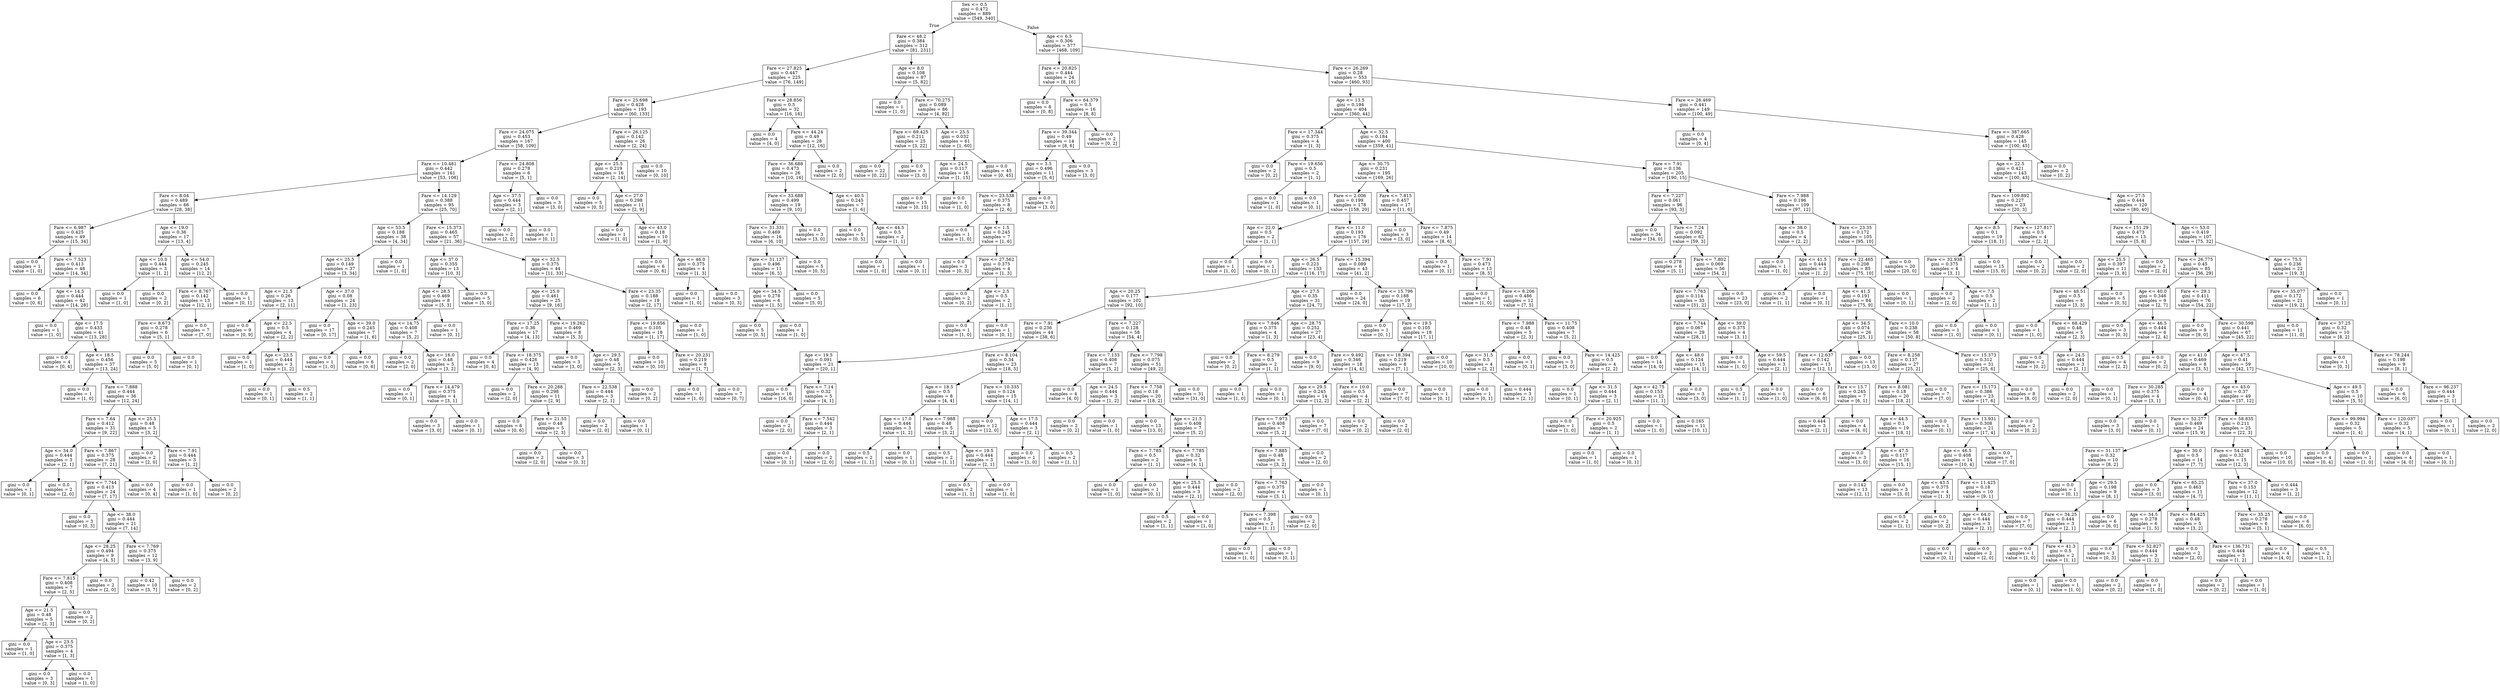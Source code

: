 digraph Tree {
node [shape=box] ;
0 [label="Sex <= 0.5\ngini = 0.472\nsamples = 889\nvalue = [549, 340]"] ;
1 [label="Fare <= 48.2\ngini = 0.384\nsamples = 312\nvalue = [81, 231]"] ;
0 -> 1 [labeldistance=2.5, labelangle=45, headlabel="True"] ;
2 [label="Fare <= 27.825\ngini = 0.447\nsamples = 225\nvalue = [76, 149]"] ;
1 -> 2 ;
3 [label="Fare <= 25.698\ngini = 0.428\nsamples = 193\nvalue = [60, 133]"] ;
2 -> 3 ;
4 [label="Fare <= 24.075\ngini = 0.453\nsamples = 167\nvalue = [58, 109]"] ;
3 -> 4 ;
5 [label="Fare <= 10.481\ngini = 0.442\nsamples = 161\nvalue = [53, 108]"] ;
4 -> 5 ;
6 [label="Fare <= 8.04\ngini = 0.489\nsamples = 66\nvalue = [28, 38]"] ;
5 -> 6 ;
7 [label="Fare <= 6.987\ngini = 0.425\nsamples = 49\nvalue = [15, 34]"] ;
6 -> 7 ;
8 [label="gini = 0.0\nsamples = 1\nvalue = [1, 0]"] ;
7 -> 8 ;
9 [label="Fare <= 7.523\ngini = 0.413\nsamples = 48\nvalue = [14, 34]"] ;
7 -> 9 ;
10 [label="gini = 0.0\nsamples = 6\nvalue = [0, 6]"] ;
9 -> 10 ;
11 [label="Age <= 14.5\ngini = 0.444\nsamples = 42\nvalue = [14, 28]"] ;
9 -> 11 ;
12 [label="gini = 0.0\nsamples = 1\nvalue = [1, 0]"] ;
11 -> 12 ;
13 [label="Age <= 17.5\ngini = 0.433\nsamples = 41\nvalue = [13, 28]"] ;
11 -> 13 ;
14 [label="gini = 0.0\nsamples = 4\nvalue = [0, 4]"] ;
13 -> 14 ;
15 [label="Age <= 18.5\ngini = 0.456\nsamples = 37\nvalue = [13, 24]"] ;
13 -> 15 ;
16 [label="gini = 0.0\nsamples = 1\nvalue = [1, 0]"] ;
15 -> 16 ;
17 [label="Fare <= 7.888\ngini = 0.444\nsamples = 36\nvalue = [12, 24]"] ;
15 -> 17 ;
18 [label="Fare <= 7.64\ngini = 0.412\nsamples = 31\nvalue = [9, 22]"] ;
17 -> 18 ;
19 [label="Age <= 34.0\ngini = 0.444\nsamples = 3\nvalue = [2, 1]"] ;
18 -> 19 ;
20 [label="gini = 0.0\nsamples = 1\nvalue = [0, 1]"] ;
19 -> 20 ;
21 [label="gini = 0.0\nsamples = 2\nvalue = [2, 0]"] ;
19 -> 21 ;
22 [label="Fare <= 7.867\ngini = 0.375\nsamples = 28\nvalue = [7, 21]"] ;
18 -> 22 ;
23 [label="Fare <= 7.744\ngini = 0.413\nsamples = 24\nvalue = [7, 17]"] ;
22 -> 23 ;
24 [label="gini = 0.0\nsamples = 3\nvalue = [0, 3]"] ;
23 -> 24 ;
25 [label="Age <= 38.0\ngini = 0.444\nsamples = 21\nvalue = [7, 14]"] ;
23 -> 25 ;
26 [label="Age <= 28.25\ngini = 0.494\nsamples = 9\nvalue = [4, 5]"] ;
25 -> 26 ;
27 [label="Fare <= 7.815\ngini = 0.408\nsamples = 7\nvalue = [2, 5]"] ;
26 -> 27 ;
28 [label="Age <= 21.5\ngini = 0.48\nsamples = 5\nvalue = [2, 3]"] ;
27 -> 28 ;
29 [label="gini = 0.0\nsamples = 1\nvalue = [1, 0]"] ;
28 -> 29 ;
30 [label="Age <= 23.5\ngini = 0.375\nsamples = 4\nvalue = [1, 3]"] ;
28 -> 30 ;
31 [label="gini = 0.0\nsamples = 3\nvalue = [0, 3]"] ;
30 -> 31 ;
32 [label="gini = 0.0\nsamples = 1\nvalue = [1, 0]"] ;
30 -> 32 ;
33 [label="gini = 0.0\nsamples = 2\nvalue = [0, 2]"] ;
27 -> 33 ;
34 [label="gini = 0.0\nsamples = 2\nvalue = [2, 0]"] ;
26 -> 34 ;
35 [label="Fare <= 7.769\ngini = 0.375\nsamples = 12\nvalue = [3, 9]"] ;
25 -> 35 ;
36 [label="gini = 0.42\nsamples = 10\nvalue = [3, 7]"] ;
35 -> 36 ;
37 [label="gini = 0.0\nsamples = 2\nvalue = [0, 2]"] ;
35 -> 37 ;
38 [label="gini = 0.0\nsamples = 4\nvalue = [0, 4]"] ;
22 -> 38 ;
39 [label="Age <= 25.5\ngini = 0.48\nsamples = 5\nvalue = [3, 2]"] ;
17 -> 39 ;
40 [label="gini = 0.0\nsamples = 2\nvalue = [2, 0]"] ;
39 -> 40 ;
41 [label="Fare <= 7.91\ngini = 0.444\nsamples = 3\nvalue = [1, 2]"] ;
39 -> 41 ;
42 [label="gini = 0.0\nsamples = 1\nvalue = [1, 0]"] ;
41 -> 42 ;
43 [label="gini = 0.0\nsamples = 2\nvalue = [0, 2]"] ;
41 -> 43 ;
44 [label="Age <= 19.0\ngini = 0.36\nsamples = 17\nvalue = [13, 4]"] ;
6 -> 44 ;
45 [label="Age <= 10.0\ngini = 0.444\nsamples = 3\nvalue = [1, 2]"] ;
44 -> 45 ;
46 [label="gini = 0.0\nsamples = 1\nvalue = [1, 0]"] ;
45 -> 46 ;
47 [label="gini = 0.0\nsamples = 2\nvalue = [0, 2]"] ;
45 -> 47 ;
48 [label="Age <= 54.0\ngini = 0.245\nsamples = 14\nvalue = [12, 2]"] ;
44 -> 48 ;
49 [label="Fare <= 8.767\ngini = 0.142\nsamples = 13\nvalue = [12, 1]"] ;
48 -> 49 ;
50 [label="Fare <= 8.673\ngini = 0.278\nsamples = 6\nvalue = [5, 1]"] ;
49 -> 50 ;
51 [label="gini = 0.0\nsamples = 5\nvalue = [5, 0]"] ;
50 -> 51 ;
52 [label="gini = 0.0\nsamples = 1\nvalue = [0, 1]"] ;
50 -> 52 ;
53 [label="gini = 0.0\nsamples = 7\nvalue = [7, 0]"] ;
49 -> 53 ;
54 [label="gini = 0.0\nsamples = 1\nvalue = [0, 1]"] ;
48 -> 54 ;
55 [label="Fare <= 14.129\ngini = 0.388\nsamples = 95\nvalue = [25, 70]"] ;
5 -> 55 ;
56 [label="Age <= 53.5\ngini = 0.188\nsamples = 38\nvalue = [4, 34]"] ;
55 -> 56 ;
57 [label="Age <= 25.5\ngini = 0.149\nsamples = 37\nvalue = [3, 34]"] ;
56 -> 57 ;
58 [label="Age <= 21.5\ngini = 0.26\nsamples = 13\nvalue = [2, 11]"] ;
57 -> 58 ;
59 [label="gini = 0.0\nsamples = 9\nvalue = [0, 9]"] ;
58 -> 59 ;
60 [label="Age <= 22.5\ngini = 0.5\nsamples = 4\nvalue = [2, 2]"] ;
58 -> 60 ;
61 [label="gini = 0.0\nsamples = 1\nvalue = [1, 0]"] ;
60 -> 61 ;
62 [label="Age <= 23.5\ngini = 0.444\nsamples = 3\nvalue = [1, 2]"] ;
60 -> 62 ;
63 [label="gini = 0.0\nsamples = 1\nvalue = [0, 1]"] ;
62 -> 63 ;
64 [label="gini = 0.5\nsamples = 2\nvalue = [1, 1]"] ;
62 -> 64 ;
65 [label="Age <= 37.0\ngini = 0.08\nsamples = 24\nvalue = [1, 23]"] ;
57 -> 65 ;
66 [label="gini = 0.0\nsamples = 17\nvalue = [0, 17]"] ;
65 -> 66 ;
67 [label="Age <= 39.0\ngini = 0.245\nsamples = 7\nvalue = [1, 6]"] ;
65 -> 67 ;
68 [label="gini = 0.0\nsamples = 1\nvalue = [1, 0]"] ;
67 -> 68 ;
69 [label="gini = 0.0\nsamples = 6\nvalue = [0, 6]"] ;
67 -> 69 ;
70 [label="gini = 0.0\nsamples = 1\nvalue = [1, 0]"] ;
56 -> 70 ;
71 [label="Fare <= 15.373\ngini = 0.465\nsamples = 57\nvalue = [21, 36]"] ;
55 -> 71 ;
72 [label="Age <= 37.0\ngini = 0.355\nsamples = 13\nvalue = [10, 3]"] ;
71 -> 72 ;
73 [label="Age <= 28.5\ngini = 0.469\nsamples = 8\nvalue = [5, 3]"] ;
72 -> 73 ;
74 [label="Age <= 14.75\ngini = 0.408\nsamples = 7\nvalue = [5, 2]"] ;
73 -> 74 ;
75 [label="gini = 0.0\nsamples = 2\nvalue = [2, 0]"] ;
74 -> 75 ;
76 [label="Age <= 16.0\ngini = 0.48\nsamples = 5\nvalue = [3, 2]"] ;
74 -> 76 ;
77 [label="gini = 0.0\nsamples = 1\nvalue = [0, 1]"] ;
76 -> 77 ;
78 [label="Fare <= 14.479\ngini = 0.375\nsamples = 4\nvalue = [3, 1]"] ;
76 -> 78 ;
79 [label="gini = 0.0\nsamples = 3\nvalue = [3, 0]"] ;
78 -> 79 ;
80 [label="gini = 0.0\nsamples = 1\nvalue = [0, 1]"] ;
78 -> 80 ;
81 [label="gini = 0.0\nsamples = 1\nvalue = [0, 1]"] ;
73 -> 81 ;
82 [label="gini = 0.0\nsamples = 5\nvalue = [5, 0]"] ;
72 -> 82 ;
83 [label="Age <= 32.5\ngini = 0.375\nsamples = 44\nvalue = [11, 33]"] ;
71 -> 83 ;
84 [label="Age <= 25.0\ngini = 0.461\nsamples = 25\nvalue = [9, 16]"] ;
83 -> 84 ;
85 [label="Fare <= 17.25\ngini = 0.36\nsamples = 17\nvalue = [4, 13]"] ;
84 -> 85 ;
86 [label="gini = 0.0\nsamples = 4\nvalue = [0, 4]"] ;
85 -> 86 ;
87 [label="Fare <= 18.375\ngini = 0.426\nsamples = 13\nvalue = [4, 9]"] ;
85 -> 87 ;
88 [label="gini = 0.0\nsamples = 2\nvalue = [2, 0]"] ;
87 -> 88 ;
89 [label="Fare <= 20.288\ngini = 0.298\nsamples = 11\nvalue = [2, 9]"] ;
87 -> 89 ;
90 [label="gini = 0.0\nsamples = 6\nvalue = [0, 6]"] ;
89 -> 90 ;
91 [label="Fare <= 21.55\ngini = 0.48\nsamples = 5\nvalue = [2, 3]"] ;
89 -> 91 ;
92 [label="gini = 0.0\nsamples = 2\nvalue = [2, 0]"] ;
91 -> 92 ;
93 [label="gini = 0.0\nsamples = 3\nvalue = [0, 3]"] ;
91 -> 93 ;
94 [label="Fare <= 19.262\ngini = 0.469\nsamples = 8\nvalue = [5, 3]"] ;
84 -> 94 ;
95 [label="gini = 0.0\nsamples = 3\nvalue = [3, 0]"] ;
94 -> 95 ;
96 [label="Age <= 29.5\ngini = 0.48\nsamples = 5\nvalue = [2, 3]"] ;
94 -> 96 ;
97 [label="Fare <= 22.538\ngini = 0.444\nsamples = 3\nvalue = [2, 1]"] ;
96 -> 97 ;
98 [label="gini = 0.0\nsamples = 2\nvalue = [2, 0]"] ;
97 -> 98 ;
99 [label="gini = 0.0\nsamples = 1\nvalue = [0, 1]"] ;
97 -> 99 ;
100 [label="gini = 0.0\nsamples = 2\nvalue = [0, 2]"] ;
96 -> 100 ;
101 [label="Fare <= 23.35\ngini = 0.188\nsamples = 19\nvalue = [2, 17]"] ;
83 -> 101 ;
102 [label="Fare <= 19.856\ngini = 0.105\nsamples = 18\nvalue = [1, 17]"] ;
101 -> 102 ;
103 [label="gini = 0.0\nsamples = 10\nvalue = [0, 10]"] ;
102 -> 103 ;
104 [label="Fare <= 20.231\ngini = 0.219\nsamples = 8\nvalue = [1, 7]"] ;
102 -> 104 ;
105 [label="gini = 0.0\nsamples = 1\nvalue = [1, 0]"] ;
104 -> 105 ;
106 [label="gini = 0.0\nsamples = 7\nvalue = [0, 7]"] ;
104 -> 106 ;
107 [label="gini = 0.0\nsamples = 1\nvalue = [1, 0]"] ;
101 -> 107 ;
108 [label="Fare <= 24.808\ngini = 0.278\nsamples = 6\nvalue = [5, 1]"] ;
4 -> 108 ;
109 [label="Age <= 37.5\ngini = 0.444\nsamples = 3\nvalue = [2, 1]"] ;
108 -> 109 ;
110 [label="gini = 0.0\nsamples = 2\nvalue = [2, 0]"] ;
109 -> 110 ;
111 [label="gini = 0.0\nsamples = 1\nvalue = [0, 1]"] ;
109 -> 111 ;
112 [label="gini = 0.0\nsamples = 3\nvalue = [3, 0]"] ;
108 -> 112 ;
113 [label="Fare <= 26.125\ngini = 0.142\nsamples = 26\nvalue = [2, 24]"] ;
3 -> 113 ;
114 [label="Age <= 25.5\ngini = 0.219\nsamples = 16\nvalue = [2, 14]"] ;
113 -> 114 ;
115 [label="gini = 0.0\nsamples = 5\nvalue = [0, 5]"] ;
114 -> 115 ;
116 [label="Age <= 27.0\ngini = 0.298\nsamples = 11\nvalue = [2, 9]"] ;
114 -> 116 ;
117 [label="gini = 0.0\nsamples = 1\nvalue = [1, 0]"] ;
116 -> 117 ;
118 [label="Age <= 43.0\ngini = 0.18\nsamples = 10\nvalue = [1, 9]"] ;
116 -> 118 ;
119 [label="gini = 0.0\nsamples = 6\nvalue = [0, 6]"] ;
118 -> 119 ;
120 [label="Age <= 46.0\ngini = 0.375\nsamples = 4\nvalue = [1, 3]"] ;
118 -> 120 ;
121 [label="gini = 0.0\nsamples = 1\nvalue = [1, 0]"] ;
120 -> 121 ;
122 [label="gini = 0.0\nsamples = 3\nvalue = [0, 3]"] ;
120 -> 122 ;
123 [label="gini = 0.0\nsamples = 10\nvalue = [0, 10]"] ;
113 -> 123 ;
124 [label="Fare <= 28.856\ngini = 0.5\nsamples = 32\nvalue = [16, 16]"] ;
2 -> 124 ;
125 [label="gini = 0.0\nsamples = 4\nvalue = [4, 0]"] ;
124 -> 125 ;
126 [label="Fare <= 44.24\ngini = 0.49\nsamples = 28\nvalue = [12, 16]"] ;
124 -> 126 ;
127 [label="Fare <= 36.688\ngini = 0.473\nsamples = 26\nvalue = [10, 16]"] ;
126 -> 127 ;
128 [label="Fare <= 33.688\ngini = 0.499\nsamples = 19\nvalue = [9, 10]"] ;
127 -> 128 ;
129 [label="Fare <= 31.331\ngini = 0.469\nsamples = 16\nvalue = [6, 10]"] ;
128 -> 129 ;
130 [label="Fare <= 31.137\ngini = 0.496\nsamples = 11\nvalue = [6, 5]"] ;
129 -> 130 ;
131 [label="Age <= 34.5\ngini = 0.278\nsamples = 6\nvalue = [1, 5]"] ;
130 -> 131 ;
132 [label="gini = 0.0\nsamples = 5\nvalue = [0, 5]"] ;
131 -> 132 ;
133 [label="gini = 0.0\nsamples = 1\nvalue = [1, 0]"] ;
131 -> 133 ;
134 [label="gini = 0.0\nsamples = 5\nvalue = [5, 0]"] ;
130 -> 134 ;
135 [label="gini = 0.0\nsamples = 5\nvalue = [0, 5]"] ;
129 -> 135 ;
136 [label="gini = 0.0\nsamples = 3\nvalue = [3, 0]"] ;
128 -> 136 ;
137 [label="Age <= 40.5\ngini = 0.245\nsamples = 7\nvalue = [1, 6]"] ;
127 -> 137 ;
138 [label="gini = 0.0\nsamples = 5\nvalue = [0, 5]"] ;
137 -> 138 ;
139 [label="Age <= 44.5\ngini = 0.5\nsamples = 2\nvalue = [1, 1]"] ;
137 -> 139 ;
140 [label="gini = 0.0\nsamples = 1\nvalue = [1, 0]"] ;
139 -> 140 ;
141 [label="gini = 0.0\nsamples = 1\nvalue = [0, 1]"] ;
139 -> 141 ;
142 [label="gini = 0.0\nsamples = 2\nvalue = [2, 0]"] ;
126 -> 142 ;
143 [label="Age <= 8.0\ngini = 0.108\nsamples = 87\nvalue = [5, 82]"] ;
1 -> 143 ;
144 [label="gini = 0.0\nsamples = 1\nvalue = [1, 0]"] ;
143 -> 144 ;
145 [label="Fare <= 70.275\ngini = 0.089\nsamples = 86\nvalue = [4, 82]"] ;
143 -> 145 ;
146 [label="Fare <= 69.425\ngini = 0.211\nsamples = 25\nvalue = [3, 22]"] ;
145 -> 146 ;
147 [label="gini = 0.0\nsamples = 22\nvalue = [0, 22]"] ;
146 -> 147 ;
148 [label="gini = 0.0\nsamples = 3\nvalue = [3, 0]"] ;
146 -> 148 ;
149 [label="Age <= 25.5\ngini = 0.032\nsamples = 61\nvalue = [1, 60]"] ;
145 -> 149 ;
150 [label="Age <= 24.5\ngini = 0.117\nsamples = 16\nvalue = [1, 15]"] ;
149 -> 150 ;
151 [label="gini = 0.0\nsamples = 15\nvalue = [0, 15]"] ;
150 -> 151 ;
152 [label="gini = 0.0\nsamples = 1\nvalue = [1, 0]"] ;
150 -> 152 ;
153 [label="gini = 0.0\nsamples = 45\nvalue = [0, 45]"] ;
149 -> 153 ;
154 [label="Age <= 6.5\ngini = 0.306\nsamples = 577\nvalue = [468, 109]"] ;
0 -> 154 [labeldistance=2.5, labelangle=-45, headlabel="False"] ;
155 [label="Fare <= 20.825\ngini = 0.444\nsamples = 24\nvalue = [8, 16]"] ;
154 -> 155 ;
156 [label="gini = 0.0\nsamples = 8\nvalue = [0, 8]"] ;
155 -> 156 ;
157 [label="Fare <= 64.379\ngini = 0.5\nsamples = 16\nvalue = [8, 8]"] ;
155 -> 157 ;
158 [label="Fare <= 39.344\ngini = 0.49\nsamples = 14\nvalue = [8, 6]"] ;
157 -> 158 ;
159 [label="Age <= 3.5\ngini = 0.496\nsamples = 11\nvalue = [5, 6]"] ;
158 -> 159 ;
160 [label="Fare <= 23.538\ngini = 0.375\nsamples = 8\nvalue = [2, 6]"] ;
159 -> 160 ;
161 [label="gini = 0.0\nsamples = 1\nvalue = [1, 0]"] ;
160 -> 161 ;
162 [label="Age <= 1.5\ngini = 0.245\nsamples = 7\nvalue = [1, 6]"] ;
160 -> 162 ;
163 [label="gini = 0.0\nsamples = 3\nvalue = [0, 3]"] ;
162 -> 163 ;
164 [label="Fare <= 27.562\ngini = 0.375\nsamples = 4\nvalue = [1, 3]"] ;
162 -> 164 ;
165 [label="gini = 0.0\nsamples = 2\nvalue = [0, 2]"] ;
164 -> 165 ;
166 [label="Age <= 2.5\ngini = 0.5\nsamples = 2\nvalue = [1, 1]"] ;
164 -> 166 ;
167 [label="gini = 0.0\nsamples = 1\nvalue = [1, 0]"] ;
166 -> 167 ;
168 [label="gini = 0.0\nsamples = 1\nvalue = [0, 1]"] ;
166 -> 168 ;
169 [label="gini = 0.0\nsamples = 3\nvalue = [3, 0]"] ;
159 -> 169 ;
170 [label="gini = 0.0\nsamples = 3\nvalue = [3, 0]"] ;
158 -> 170 ;
171 [label="gini = 0.0\nsamples = 2\nvalue = [0, 2]"] ;
157 -> 171 ;
172 [label="Fare <= 26.269\ngini = 0.28\nsamples = 553\nvalue = [460, 93]"] ;
154 -> 172 ;
173 [label="Age <= 13.5\ngini = 0.194\nsamples = 404\nvalue = [360, 44]"] ;
172 -> 173 ;
174 [label="Fare <= 17.344\ngini = 0.375\nsamples = 4\nvalue = [1, 3]"] ;
173 -> 174 ;
175 [label="gini = 0.0\nsamples = 2\nvalue = [0, 2]"] ;
174 -> 175 ;
176 [label="Fare <= 19.656\ngini = 0.5\nsamples = 2\nvalue = [1, 1]"] ;
174 -> 176 ;
177 [label="gini = 0.0\nsamples = 1\nvalue = [1, 0]"] ;
176 -> 177 ;
178 [label="gini = 0.0\nsamples = 1\nvalue = [0, 1]"] ;
176 -> 178 ;
179 [label="Age <= 32.5\ngini = 0.184\nsamples = 400\nvalue = [359, 41]"] ;
173 -> 179 ;
180 [label="Age <= 30.75\ngini = 0.231\nsamples = 195\nvalue = [169, 26]"] ;
179 -> 180 ;
181 [label="Fare <= 2.006\ngini = 0.199\nsamples = 178\nvalue = [158, 20]"] ;
180 -> 181 ;
182 [label="Age <= 22.0\ngini = 0.5\nsamples = 2\nvalue = [1, 1]"] ;
181 -> 182 ;
183 [label="gini = 0.0\nsamples = 1\nvalue = [1, 0]"] ;
182 -> 183 ;
184 [label="gini = 0.0\nsamples = 1\nvalue = [0, 1]"] ;
182 -> 184 ;
185 [label="Fare <= 11.0\ngini = 0.193\nsamples = 176\nvalue = [157, 19]"] ;
181 -> 185 ;
186 [label="Age <= 26.5\ngini = 0.223\nsamples = 133\nvalue = [116, 17]"] ;
185 -> 186 ;
187 [label="Age <= 20.25\ngini = 0.177\nsamples = 102\nvalue = [92, 10]"] ;
186 -> 187 ;
188 [label="Fare <= 7.91\ngini = 0.236\nsamples = 44\nvalue = [38, 6]"] ;
187 -> 188 ;
189 [label="Age <= 19.5\ngini = 0.091\nsamples = 21\nvalue = [20, 1]"] ;
188 -> 189 ;
190 [label="gini = 0.0\nsamples = 16\nvalue = [16, 0]"] ;
189 -> 190 ;
191 [label="Fare <= 7.14\ngini = 0.32\nsamples = 5\nvalue = [4, 1]"] ;
189 -> 191 ;
192 [label="gini = 0.0\nsamples = 2\nvalue = [2, 0]"] ;
191 -> 192 ;
193 [label="Fare <= 7.542\ngini = 0.444\nsamples = 3\nvalue = [2, 1]"] ;
191 -> 193 ;
194 [label="gini = 0.0\nsamples = 1\nvalue = [0, 1]"] ;
193 -> 194 ;
195 [label="gini = 0.0\nsamples = 2\nvalue = [2, 0]"] ;
193 -> 195 ;
196 [label="Fare <= 8.104\ngini = 0.34\nsamples = 23\nvalue = [18, 5]"] ;
188 -> 196 ;
197 [label="Age <= 18.5\ngini = 0.5\nsamples = 8\nvalue = [4, 4]"] ;
196 -> 197 ;
198 [label="Age <= 17.0\ngini = 0.444\nsamples = 3\nvalue = [1, 2]"] ;
197 -> 198 ;
199 [label="gini = 0.5\nsamples = 2\nvalue = [1, 1]"] ;
198 -> 199 ;
200 [label="gini = 0.0\nsamples = 1\nvalue = [0, 1]"] ;
198 -> 200 ;
201 [label="Fare <= 7.988\ngini = 0.48\nsamples = 5\nvalue = [3, 2]"] ;
197 -> 201 ;
202 [label="gini = 0.5\nsamples = 2\nvalue = [1, 1]"] ;
201 -> 202 ;
203 [label="Age <= 19.5\ngini = 0.444\nsamples = 3\nvalue = [2, 1]"] ;
201 -> 203 ;
204 [label="gini = 0.5\nsamples = 2\nvalue = [1, 1]"] ;
203 -> 204 ;
205 [label="gini = 0.0\nsamples = 1\nvalue = [1, 0]"] ;
203 -> 205 ;
206 [label="Fare <= 10.335\ngini = 0.124\nsamples = 15\nvalue = [14, 1]"] ;
196 -> 206 ;
207 [label="gini = 0.0\nsamples = 12\nvalue = [12, 0]"] ;
206 -> 207 ;
208 [label="Age <= 17.5\ngini = 0.444\nsamples = 3\nvalue = [2, 1]"] ;
206 -> 208 ;
209 [label="gini = 0.0\nsamples = 1\nvalue = [1, 0]"] ;
208 -> 209 ;
210 [label="gini = 0.5\nsamples = 2\nvalue = [1, 1]"] ;
208 -> 210 ;
211 [label="Fare <= 7.227\ngini = 0.128\nsamples = 58\nvalue = [54, 4]"] ;
187 -> 211 ;
212 [label="Fare <= 7.133\ngini = 0.408\nsamples = 7\nvalue = [5, 2]"] ;
211 -> 212 ;
213 [label="gini = 0.0\nsamples = 4\nvalue = [4, 0]"] ;
212 -> 213 ;
214 [label="Age <= 24.5\ngini = 0.444\nsamples = 3\nvalue = [1, 2]"] ;
212 -> 214 ;
215 [label="gini = 0.0\nsamples = 2\nvalue = [0, 2]"] ;
214 -> 215 ;
216 [label="gini = 0.0\nsamples = 1\nvalue = [1, 0]"] ;
214 -> 216 ;
217 [label="Fare <= 7.798\ngini = 0.075\nsamples = 51\nvalue = [49, 2]"] ;
211 -> 217 ;
218 [label="Fare <= 7.758\ngini = 0.18\nsamples = 20\nvalue = [18, 2]"] ;
217 -> 218 ;
219 [label="gini = 0.0\nsamples = 13\nvalue = [13, 0]"] ;
218 -> 219 ;
220 [label="Age <= 21.5\ngini = 0.408\nsamples = 7\nvalue = [5, 2]"] ;
218 -> 220 ;
221 [label="Fare <= 7.785\ngini = 0.5\nsamples = 2\nvalue = [1, 1]"] ;
220 -> 221 ;
222 [label="gini = 0.0\nsamples = 1\nvalue = [1, 0]"] ;
221 -> 222 ;
223 [label="gini = 0.0\nsamples = 1\nvalue = [0, 1]"] ;
221 -> 223 ;
224 [label="Fare <= 7.785\ngini = 0.32\nsamples = 5\nvalue = [4, 1]"] ;
220 -> 224 ;
225 [label="Age <= 25.5\ngini = 0.444\nsamples = 3\nvalue = [2, 1]"] ;
224 -> 225 ;
226 [label="gini = 0.5\nsamples = 2\nvalue = [1, 1]"] ;
225 -> 226 ;
227 [label="gini = 0.0\nsamples = 1\nvalue = [1, 0]"] ;
225 -> 227 ;
228 [label="gini = 0.0\nsamples = 2\nvalue = [2, 0]"] ;
224 -> 228 ;
229 [label="gini = 0.0\nsamples = 31\nvalue = [31, 0]"] ;
217 -> 229 ;
230 [label="Age <= 27.5\ngini = 0.35\nsamples = 31\nvalue = [24, 7]"] ;
186 -> 230 ;
231 [label="Fare <= 7.846\ngini = 0.375\nsamples = 4\nvalue = [1, 3]"] ;
230 -> 231 ;
232 [label="gini = 0.0\nsamples = 2\nvalue = [0, 2]"] ;
231 -> 232 ;
233 [label="Fare <= 8.279\ngini = 0.5\nsamples = 2\nvalue = [1, 1]"] ;
231 -> 233 ;
234 [label="gini = 0.0\nsamples = 1\nvalue = [1, 0]"] ;
233 -> 234 ;
235 [label="gini = 0.0\nsamples = 1\nvalue = [0, 1]"] ;
233 -> 235 ;
236 [label="Age <= 28.75\ngini = 0.252\nsamples = 27\nvalue = [23, 4]"] ;
230 -> 236 ;
237 [label="gini = 0.0\nsamples = 9\nvalue = [9, 0]"] ;
236 -> 237 ;
238 [label="Fare <= 9.492\ngini = 0.346\nsamples = 18\nvalue = [14, 4]"] ;
236 -> 238 ;
239 [label="Age <= 29.5\ngini = 0.245\nsamples = 14\nvalue = [12, 2]"] ;
238 -> 239 ;
240 [label="Fare <= 7.973\ngini = 0.408\nsamples = 7\nvalue = [5, 2]"] ;
239 -> 240 ;
241 [label="Fare <= 7.885\ngini = 0.48\nsamples = 5\nvalue = [3, 2]"] ;
240 -> 241 ;
242 [label="Fare <= 7.763\ngini = 0.375\nsamples = 4\nvalue = [3, 1]"] ;
241 -> 242 ;
243 [label="Fare <= 7.398\ngini = 0.5\nsamples = 2\nvalue = [1, 1]"] ;
242 -> 243 ;
244 [label="gini = 0.0\nsamples = 1\nvalue = [1, 0]"] ;
243 -> 244 ;
245 [label="gini = 0.0\nsamples = 1\nvalue = [0, 1]"] ;
243 -> 245 ;
246 [label="gini = 0.0\nsamples = 2\nvalue = [2, 0]"] ;
242 -> 246 ;
247 [label="gini = 0.0\nsamples = 1\nvalue = [0, 1]"] ;
241 -> 247 ;
248 [label="gini = 0.0\nsamples = 2\nvalue = [2, 0]"] ;
240 -> 248 ;
249 [label="gini = 0.0\nsamples = 7\nvalue = [7, 0]"] ;
239 -> 249 ;
250 [label="Fare <= 10.0\ngini = 0.5\nsamples = 4\nvalue = [2, 2]"] ;
238 -> 250 ;
251 [label="gini = 0.0\nsamples = 2\nvalue = [0, 2]"] ;
250 -> 251 ;
252 [label="gini = 0.0\nsamples = 2\nvalue = [2, 0]"] ;
250 -> 252 ;
253 [label="Fare <= 15.394\ngini = 0.089\nsamples = 43\nvalue = [41, 2]"] ;
185 -> 253 ;
254 [label="gini = 0.0\nsamples = 24\nvalue = [24, 0]"] ;
253 -> 254 ;
255 [label="Fare <= 15.796\ngini = 0.188\nsamples = 19\nvalue = [17, 2]"] ;
253 -> 255 ;
256 [label="gini = 0.0\nsamples = 1\nvalue = [0, 1]"] ;
255 -> 256 ;
257 [label="Fare <= 19.5\ngini = 0.105\nsamples = 18\nvalue = [17, 1]"] ;
255 -> 257 ;
258 [label="Fare <= 18.394\ngini = 0.219\nsamples = 8\nvalue = [7, 1]"] ;
257 -> 258 ;
259 [label="gini = 0.0\nsamples = 7\nvalue = [7, 0]"] ;
258 -> 259 ;
260 [label="gini = 0.0\nsamples = 1\nvalue = [0, 1]"] ;
258 -> 260 ;
261 [label="gini = 0.0\nsamples = 10\nvalue = [10, 0]"] ;
257 -> 261 ;
262 [label="Fare <= 7.815\ngini = 0.457\nsamples = 17\nvalue = [11, 6]"] ;
180 -> 262 ;
263 [label="gini = 0.0\nsamples = 3\nvalue = [3, 0]"] ;
262 -> 263 ;
264 [label="Fare <= 7.875\ngini = 0.49\nsamples = 14\nvalue = [8, 6]"] ;
262 -> 264 ;
265 [label="gini = 0.0\nsamples = 1\nvalue = [0, 1]"] ;
264 -> 265 ;
266 [label="Fare <= 7.91\ngini = 0.473\nsamples = 13\nvalue = [8, 5]"] ;
264 -> 266 ;
267 [label="gini = 0.0\nsamples = 1\nvalue = [1, 0]"] ;
266 -> 267 ;
268 [label="Fare <= 8.206\ngini = 0.486\nsamples = 12\nvalue = [7, 5]"] ;
266 -> 268 ;
269 [label="Fare <= 7.988\ngini = 0.48\nsamples = 5\nvalue = [2, 3]"] ;
268 -> 269 ;
270 [label="Age <= 31.5\ngini = 0.5\nsamples = 4\nvalue = [2, 2]"] ;
269 -> 270 ;
271 [label="gini = 0.0\nsamples = 1\nvalue = [0, 1]"] ;
270 -> 271 ;
272 [label="gini = 0.444\nsamples = 3\nvalue = [2, 1]"] ;
270 -> 272 ;
273 [label="gini = 0.0\nsamples = 1\nvalue = [0, 1]"] ;
269 -> 273 ;
274 [label="Fare <= 11.75\ngini = 0.408\nsamples = 7\nvalue = [5, 2]"] ;
268 -> 274 ;
275 [label="gini = 0.0\nsamples = 3\nvalue = [3, 0]"] ;
274 -> 275 ;
276 [label="Fare <= 14.425\ngini = 0.5\nsamples = 4\nvalue = [2, 2]"] ;
274 -> 276 ;
277 [label="gini = 0.0\nsamples = 1\nvalue = [0, 1]"] ;
276 -> 277 ;
278 [label="Age <= 31.5\ngini = 0.444\nsamples = 3\nvalue = [2, 1]"] ;
276 -> 278 ;
279 [label="gini = 0.0\nsamples = 1\nvalue = [1, 0]"] ;
278 -> 279 ;
280 [label="Fare <= 20.925\ngini = 0.5\nsamples = 2\nvalue = [1, 1]"] ;
278 -> 280 ;
281 [label="gini = 0.0\nsamples = 1\nvalue = [1, 0]"] ;
280 -> 281 ;
282 [label="gini = 0.0\nsamples = 1\nvalue = [0, 1]"] ;
280 -> 282 ;
283 [label="Fare <= 7.91\ngini = 0.136\nsamples = 205\nvalue = [190, 15]"] ;
179 -> 283 ;
284 [label="Fare <= 7.227\ngini = 0.061\nsamples = 96\nvalue = [93, 3]"] ;
283 -> 284 ;
285 [label="gini = 0.0\nsamples = 34\nvalue = [34, 0]"] ;
284 -> 285 ;
286 [label="Fare <= 7.24\ngini = 0.092\nsamples = 62\nvalue = [59, 3]"] ;
284 -> 286 ;
287 [label="gini = 0.278\nsamples = 6\nvalue = [5, 1]"] ;
286 -> 287 ;
288 [label="Fare <= 7.802\ngini = 0.069\nsamples = 56\nvalue = [54, 2]"] ;
286 -> 288 ;
289 [label="Fare <= 7.763\ngini = 0.114\nsamples = 33\nvalue = [31, 2]"] ;
288 -> 289 ;
290 [label="Fare <= 7.744\ngini = 0.067\nsamples = 29\nvalue = [28, 1]"] ;
289 -> 290 ;
291 [label="gini = 0.0\nsamples = 14\nvalue = [14, 0]"] ;
290 -> 291 ;
292 [label="Age <= 48.0\ngini = 0.124\nsamples = 15\nvalue = [14, 1]"] ;
290 -> 292 ;
293 [label="Age <= 42.75\ngini = 0.153\nsamples = 12\nvalue = [11, 1]"] ;
292 -> 293 ;
294 [label="gini = 0.0\nsamples = 1\nvalue = [1, 0]"] ;
293 -> 294 ;
295 [label="gini = 0.165\nsamples = 11\nvalue = [10, 1]"] ;
293 -> 295 ;
296 [label="gini = 0.0\nsamples = 3\nvalue = [3, 0]"] ;
292 -> 296 ;
297 [label="Age <= 39.0\ngini = 0.375\nsamples = 4\nvalue = [3, 1]"] ;
289 -> 297 ;
298 [label="gini = 0.0\nsamples = 1\nvalue = [1, 0]"] ;
297 -> 298 ;
299 [label="Age <= 59.5\ngini = 0.444\nsamples = 3\nvalue = [2, 1]"] ;
297 -> 299 ;
300 [label="gini = 0.5\nsamples = 2\nvalue = [1, 1]"] ;
299 -> 300 ;
301 [label="gini = 0.0\nsamples = 1\nvalue = [1, 0]"] ;
299 -> 301 ;
302 [label="gini = 0.0\nsamples = 23\nvalue = [23, 0]"] ;
288 -> 302 ;
303 [label="Fare <= 7.988\ngini = 0.196\nsamples = 109\nvalue = [97, 12]"] ;
283 -> 303 ;
304 [label="Age <= 38.0\ngini = 0.5\nsamples = 4\nvalue = [2, 2]"] ;
303 -> 304 ;
305 [label="gini = 0.0\nsamples = 1\nvalue = [1, 0]"] ;
304 -> 305 ;
306 [label="Age <= 41.5\ngini = 0.444\nsamples = 3\nvalue = [1, 2]"] ;
304 -> 306 ;
307 [label="gini = 0.5\nsamples = 2\nvalue = [1, 1]"] ;
306 -> 307 ;
308 [label="gini = 0.0\nsamples = 1\nvalue = [0, 1]"] ;
306 -> 308 ;
309 [label="Fare <= 23.35\ngini = 0.172\nsamples = 105\nvalue = [95, 10]"] ;
303 -> 309 ;
310 [label="Fare <= 22.465\ngini = 0.208\nsamples = 85\nvalue = [75, 10]"] ;
309 -> 310 ;
311 [label="Age <= 41.5\ngini = 0.191\nsamples = 84\nvalue = [75, 9]"] ;
310 -> 311 ;
312 [label="Age <= 34.5\ngini = 0.074\nsamples = 26\nvalue = [25, 1]"] ;
311 -> 312 ;
313 [label="Fare <= 12.637\ngini = 0.142\nsamples = 13\nvalue = [12, 1]"] ;
312 -> 313 ;
314 [label="gini = 0.0\nsamples = 6\nvalue = [6, 0]"] ;
313 -> 314 ;
315 [label="Fare <= 13.7\ngini = 0.245\nsamples = 7\nvalue = [6, 1]"] ;
313 -> 315 ;
316 [label="gini = 0.444\nsamples = 3\nvalue = [2, 1]"] ;
315 -> 316 ;
317 [label="gini = 0.0\nsamples = 4\nvalue = [4, 0]"] ;
315 -> 317 ;
318 [label="gini = 0.0\nsamples = 13\nvalue = [13, 0]"] ;
312 -> 318 ;
319 [label="Fare <= 10.0\ngini = 0.238\nsamples = 58\nvalue = [50, 8]"] ;
311 -> 319 ;
320 [label="Fare <= 8.258\ngini = 0.137\nsamples = 27\nvalue = [25, 2]"] ;
319 -> 320 ;
321 [label="Fare <= 8.081\ngini = 0.18\nsamples = 20\nvalue = [18, 2]"] ;
320 -> 321 ;
322 [label="Age <= 44.5\ngini = 0.1\nsamples = 19\nvalue = [18, 1]"] ;
321 -> 322 ;
323 [label="gini = 0.0\nsamples = 3\nvalue = [3, 0]"] ;
322 -> 323 ;
324 [label="Age <= 47.5\ngini = 0.117\nsamples = 16\nvalue = [15, 1]"] ;
322 -> 324 ;
325 [label="gini = 0.142\nsamples = 13\nvalue = [12, 1]"] ;
324 -> 325 ;
326 [label="gini = 0.0\nsamples = 3\nvalue = [3, 0]"] ;
324 -> 326 ;
327 [label="gini = 0.0\nsamples = 1\nvalue = [0, 1]"] ;
321 -> 327 ;
328 [label="gini = 0.0\nsamples = 7\nvalue = [7, 0]"] ;
320 -> 328 ;
329 [label="Fare <= 15.373\ngini = 0.312\nsamples = 31\nvalue = [25, 6]"] ;
319 -> 329 ;
330 [label="Fare <= 15.173\ngini = 0.386\nsamples = 23\nvalue = [17, 6]"] ;
329 -> 330 ;
331 [label="Fare <= 13.931\ngini = 0.308\nsamples = 21\nvalue = [17, 4]"] ;
330 -> 331 ;
332 [label="Age <= 46.5\ngini = 0.408\nsamples = 14\nvalue = [10, 4]"] ;
331 -> 332 ;
333 [label="Age <= 43.5\ngini = 0.375\nsamples = 4\nvalue = [1, 3]"] ;
332 -> 333 ;
334 [label="gini = 0.5\nsamples = 2\nvalue = [1, 1]"] ;
333 -> 334 ;
335 [label="gini = 0.0\nsamples = 2\nvalue = [0, 2]"] ;
333 -> 335 ;
336 [label="Fare <= 11.425\ngini = 0.18\nsamples = 10\nvalue = [9, 1]"] ;
332 -> 336 ;
337 [label="Age <= 64.0\ngini = 0.444\nsamples = 3\nvalue = [2, 1]"] ;
336 -> 337 ;
338 [label="gini = 0.0\nsamples = 1\nvalue = [0, 1]"] ;
337 -> 338 ;
339 [label="gini = 0.0\nsamples = 2\nvalue = [2, 0]"] ;
337 -> 339 ;
340 [label="gini = 0.0\nsamples = 7\nvalue = [7, 0]"] ;
336 -> 340 ;
341 [label="gini = 0.0\nsamples = 7\nvalue = [7, 0]"] ;
331 -> 341 ;
342 [label="gini = 0.0\nsamples = 2\nvalue = [0, 2]"] ;
330 -> 342 ;
343 [label="gini = 0.0\nsamples = 8\nvalue = [8, 0]"] ;
329 -> 343 ;
344 [label="gini = 0.0\nsamples = 1\nvalue = [0, 1]"] ;
310 -> 344 ;
345 [label="gini = 0.0\nsamples = 20\nvalue = [20, 0]"] ;
309 -> 345 ;
346 [label="Fare <= 26.469\ngini = 0.441\nsamples = 149\nvalue = [100, 49]"] ;
172 -> 346 ;
347 [label="gini = 0.0\nsamples = 4\nvalue = [0, 4]"] ;
346 -> 347 ;
348 [label="Fare <= 387.665\ngini = 0.428\nsamples = 145\nvalue = [100, 45]"] ;
346 -> 348 ;
349 [label="Age <= 22.5\ngini = 0.421\nsamples = 143\nvalue = [100, 43]"] ;
348 -> 349 ;
350 [label="Fare <= 109.892\ngini = 0.227\nsamples = 23\nvalue = [20, 3]"] ;
349 -> 350 ;
351 [label="Age <= 8.5\ngini = 0.1\nsamples = 19\nvalue = [18, 1]"] ;
350 -> 351 ;
352 [label="Fare <= 32.938\ngini = 0.375\nsamples = 4\nvalue = [3, 1]"] ;
351 -> 352 ;
353 [label="gini = 0.0\nsamples = 2\nvalue = [2, 0]"] ;
352 -> 353 ;
354 [label="Age <= 7.5\ngini = 0.5\nsamples = 2\nvalue = [1, 1]"] ;
352 -> 354 ;
355 [label="gini = 0.0\nsamples = 1\nvalue = [1, 0]"] ;
354 -> 355 ;
356 [label="gini = 0.0\nsamples = 1\nvalue = [0, 1]"] ;
354 -> 356 ;
357 [label="gini = 0.0\nsamples = 15\nvalue = [15, 0]"] ;
351 -> 357 ;
358 [label="Fare <= 127.817\ngini = 0.5\nsamples = 4\nvalue = [2, 2]"] ;
350 -> 358 ;
359 [label="gini = 0.0\nsamples = 2\nvalue = [0, 2]"] ;
358 -> 359 ;
360 [label="gini = 0.0\nsamples = 2\nvalue = [2, 0]"] ;
358 -> 360 ;
361 [label="Age <= 27.5\ngini = 0.444\nsamples = 120\nvalue = [80, 40]"] ;
349 -> 361 ;
362 [label="Fare <= 151.29\ngini = 0.473\nsamples = 13\nvalue = [5, 8]"] ;
361 -> 362 ;
363 [label="Age <= 25.5\ngini = 0.397\nsamples = 11\nvalue = [3, 8]"] ;
362 -> 363 ;
364 [label="Fare <= 48.51\ngini = 0.5\nsamples = 6\nvalue = [3, 3]"] ;
363 -> 364 ;
365 [label="gini = 0.0\nsamples = 1\nvalue = [1, 0]"] ;
364 -> 365 ;
366 [label="Fare <= 68.429\ngini = 0.48\nsamples = 5\nvalue = [2, 3]"] ;
364 -> 366 ;
367 [label="gini = 0.0\nsamples = 2\nvalue = [0, 2]"] ;
366 -> 367 ;
368 [label="Age <= 24.5\ngini = 0.444\nsamples = 3\nvalue = [2, 1]"] ;
366 -> 368 ;
369 [label="gini = 0.0\nsamples = 2\nvalue = [2, 0]"] ;
368 -> 369 ;
370 [label="gini = 0.0\nsamples = 1\nvalue = [0, 1]"] ;
368 -> 370 ;
371 [label="gini = 0.0\nsamples = 5\nvalue = [0, 5]"] ;
363 -> 371 ;
372 [label="gini = 0.0\nsamples = 2\nvalue = [2, 0]"] ;
362 -> 372 ;
373 [label="Age <= 53.0\ngini = 0.419\nsamples = 107\nvalue = [75, 32]"] ;
361 -> 373 ;
374 [label="Fare <= 26.775\ngini = 0.45\nsamples = 85\nvalue = [56, 29]"] ;
373 -> 374 ;
375 [label="Age <= 40.0\ngini = 0.346\nsamples = 9\nvalue = [2, 7]"] ;
374 -> 375 ;
376 [label="gini = 0.0\nsamples = 3\nvalue = [0, 3]"] ;
375 -> 376 ;
377 [label="Age <= 46.5\ngini = 0.444\nsamples = 6\nvalue = [2, 4]"] ;
375 -> 377 ;
378 [label="gini = 0.5\nsamples = 4\nvalue = [2, 2]"] ;
377 -> 378 ;
379 [label="gini = 0.0\nsamples = 2\nvalue = [0, 2]"] ;
377 -> 379 ;
380 [label="Fare <= 29.1\ngini = 0.411\nsamples = 76\nvalue = [54, 22]"] ;
374 -> 380 ;
381 [label="gini = 0.0\nsamples = 9\nvalue = [9, 0]"] ;
380 -> 381 ;
382 [label="Fare <= 30.598\ngini = 0.441\nsamples = 67\nvalue = [45, 22]"] ;
380 -> 382 ;
383 [label="Age <= 41.0\ngini = 0.469\nsamples = 8\nvalue = [3, 5]"] ;
382 -> 383 ;
384 [label="Fare <= 30.285\ngini = 0.375\nsamples = 4\nvalue = [3, 1]"] ;
383 -> 384 ;
385 [label="gini = 0.0\nsamples = 3\nvalue = [3, 0]"] ;
384 -> 385 ;
386 [label="gini = 0.0\nsamples = 1\nvalue = [0, 1]"] ;
384 -> 386 ;
387 [label="gini = 0.0\nsamples = 4\nvalue = [0, 4]"] ;
383 -> 387 ;
388 [label="Age <= 47.5\ngini = 0.41\nsamples = 59\nvalue = [42, 17]"] ;
382 -> 388 ;
389 [label="Age <= 43.0\ngini = 0.37\nsamples = 49\nvalue = [37, 12]"] ;
388 -> 389 ;
390 [label="Fare <= 52.277\ngini = 0.469\nsamples = 24\nvalue = [15, 9]"] ;
389 -> 390 ;
391 [label="Fare <= 31.137\ngini = 0.32\nsamples = 10\nvalue = [8, 2]"] ;
390 -> 391 ;
392 [label="gini = 0.0\nsamples = 1\nvalue = [0, 1]"] ;
391 -> 392 ;
393 [label="Age <= 29.5\ngini = 0.198\nsamples = 9\nvalue = [8, 1]"] ;
391 -> 393 ;
394 [label="Fare <= 34.25\ngini = 0.444\nsamples = 3\nvalue = [2, 1]"] ;
393 -> 394 ;
395 [label="gini = 0.0\nsamples = 1\nvalue = [1, 0]"] ;
394 -> 395 ;
396 [label="Fare <= 41.3\ngini = 0.5\nsamples = 2\nvalue = [1, 1]"] ;
394 -> 396 ;
397 [label="gini = 0.0\nsamples = 1\nvalue = [0, 1]"] ;
396 -> 397 ;
398 [label="gini = 0.0\nsamples = 1\nvalue = [1, 0]"] ;
396 -> 398 ;
399 [label="gini = 0.0\nsamples = 6\nvalue = [6, 0]"] ;
393 -> 399 ;
400 [label="Age <= 30.0\ngini = 0.5\nsamples = 14\nvalue = [7, 7]"] ;
390 -> 400 ;
401 [label="gini = 0.0\nsamples = 3\nvalue = [3, 0]"] ;
400 -> 401 ;
402 [label="Fare <= 65.25\ngini = 0.463\nsamples = 11\nvalue = [4, 7]"] ;
400 -> 402 ;
403 [label="Age <= 34.5\ngini = 0.278\nsamples = 6\nvalue = [1, 5]"] ;
402 -> 403 ;
404 [label="gini = 0.0\nsamples = 3\nvalue = [0, 3]"] ;
403 -> 404 ;
405 [label="Fare <= 52.827\ngini = 0.444\nsamples = 3\nvalue = [1, 2]"] ;
403 -> 405 ;
406 [label="gini = 0.0\nsamples = 2\nvalue = [0, 2]"] ;
405 -> 406 ;
407 [label="gini = 0.0\nsamples = 1\nvalue = [1, 0]"] ;
405 -> 407 ;
408 [label="Fare <= 84.425\ngini = 0.48\nsamples = 5\nvalue = [3, 2]"] ;
402 -> 408 ;
409 [label="gini = 0.0\nsamples = 2\nvalue = [2, 0]"] ;
408 -> 409 ;
410 [label="Fare <= 136.731\ngini = 0.444\nsamples = 3\nvalue = [1, 2]"] ;
408 -> 410 ;
411 [label="gini = 0.0\nsamples = 2\nvalue = [0, 2]"] ;
410 -> 411 ;
412 [label="gini = 0.0\nsamples = 1\nvalue = [1, 0]"] ;
410 -> 412 ;
413 [label="Fare <= 58.835\ngini = 0.211\nsamples = 25\nvalue = [22, 3]"] ;
389 -> 413 ;
414 [label="Fare <= 54.248\ngini = 0.32\nsamples = 15\nvalue = [12, 3]"] ;
413 -> 414 ;
415 [label="Fare <= 37.0\ngini = 0.153\nsamples = 12\nvalue = [11, 1]"] ;
414 -> 415 ;
416 [label="Fare <= 35.25\ngini = 0.278\nsamples = 6\nvalue = [5, 1]"] ;
415 -> 416 ;
417 [label="gini = 0.0\nsamples = 4\nvalue = [4, 0]"] ;
416 -> 417 ;
418 [label="gini = 0.5\nsamples = 2\nvalue = [1, 1]"] ;
416 -> 418 ;
419 [label="gini = 0.0\nsamples = 6\nvalue = [6, 0]"] ;
415 -> 419 ;
420 [label="gini = 0.444\nsamples = 3\nvalue = [1, 2]"] ;
414 -> 420 ;
421 [label="gini = 0.0\nsamples = 10\nvalue = [10, 0]"] ;
413 -> 421 ;
422 [label="Age <= 49.5\ngini = 0.5\nsamples = 10\nvalue = [5, 5]"] ;
388 -> 422 ;
423 [label="Fare <= 99.994\ngini = 0.32\nsamples = 5\nvalue = [1, 4]"] ;
422 -> 423 ;
424 [label="gini = 0.0\nsamples = 4\nvalue = [0, 4]"] ;
423 -> 424 ;
425 [label="gini = 0.0\nsamples = 1\nvalue = [1, 0]"] ;
423 -> 425 ;
426 [label="Fare <= 120.037\ngini = 0.32\nsamples = 5\nvalue = [4, 1]"] ;
422 -> 426 ;
427 [label="gini = 0.0\nsamples = 4\nvalue = [4, 0]"] ;
426 -> 427 ;
428 [label="gini = 0.0\nsamples = 1\nvalue = [0, 1]"] ;
426 -> 428 ;
429 [label="Age <= 75.5\ngini = 0.236\nsamples = 22\nvalue = [19, 3]"] ;
373 -> 429 ;
430 [label="Fare <= 35.077\ngini = 0.172\nsamples = 21\nvalue = [19, 2]"] ;
429 -> 430 ;
431 [label="gini = 0.0\nsamples = 11\nvalue = [11, 0]"] ;
430 -> 431 ;
432 [label="Fare <= 37.25\ngini = 0.32\nsamples = 10\nvalue = [8, 2]"] ;
430 -> 432 ;
433 [label="gini = 0.0\nsamples = 1\nvalue = [0, 1]"] ;
432 -> 433 ;
434 [label="Fare <= 78.244\ngini = 0.198\nsamples = 9\nvalue = [8, 1]"] ;
432 -> 434 ;
435 [label="gini = 0.0\nsamples = 6\nvalue = [6, 0]"] ;
434 -> 435 ;
436 [label="Fare <= 96.237\ngini = 0.444\nsamples = 3\nvalue = [2, 1]"] ;
434 -> 436 ;
437 [label="gini = 0.0\nsamples = 1\nvalue = [0, 1]"] ;
436 -> 437 ;
438 [label="gini = 0.0\nsamples = 2\nvalue = [2, 0]"] ;
436 -> 438 ;
439 [label="gini = 0.0\nsamples = 1\nvalue = [0, 1]"] ;
429 -> 439 ;
440 [label="gini = 0.0\nsamples = 2\nvalue = [0, 2]"] ;
348 -> 440 ;
}